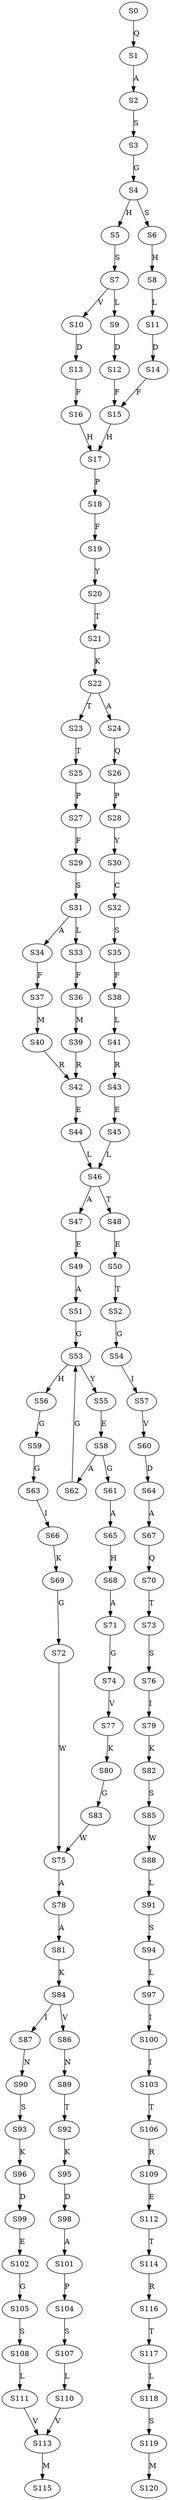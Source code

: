 strict digraph  {
	S0 -> S1 [ label = Q ];
	S1 -> S2 [ label = A ];
	S2 -> S3 [ label = S ];
	S3 -> S4 [ label = G ];
	S4 -> S5 [ label = H ];
	S4 -> S6 [ label = S ];
	S5 -> S7 [ label = S ];
	S6 -> S8 [ label = H ];
	S7 -> S9 [ label = L ];
	S7 -> S10 [ label = V ];
	S8 -> S11 [ label = L ];
	S9 -> S12 [ label = D ];
	S10 -> S13 [ label = D ];
	S11 -> S14 [ label = D ];
	S12 -> S15 [ label = F ];
	S13 -> S16 [ label = F ];
	S14 -> S15 [ label = F ];
	S15 -> S17 [ label = H ];
	S16 -> S17 [ label = H ];
	S17 -> S18 [ label = P ];
	S18 -> S19 [ label = F ];
	S19 -> S20 [ label = Y ];
	S20 -> S21 [ label = T ];
	S21 -> S22 [ label = K ];
	S22 -> S23 [ label = T ];
	S22 -> S24 [ label = A ];
	S23 -> S25 [ label = T ];
	S24 -> S26 [ label = Q ];
	S25 -> S27 [ label = P ];
	S26 -> S28 [ label = P ];
	S27 -> S29 [ label = F ];
	S28 -> S30 [ label = Y ];
	S29 -> S31 [ label = S ];
	S30 -> S32 [ label = C ];
	S31 -> S33 [ label = L ];
	S31 -> S34 [ label = A ];
	S32 -> S35 [ label = S ];
	S33 -> S36 [ label = F ];
	S34 -> S37 [ label = F ];
	S35 -> S38 [ label = F ];
	S36 -> S39 [ label = M ];
	S37 -> S40 [ label = M ];
	S38 -> S41 [ label = L ];
	S39 -> S42 [ label = R ];
	S40 -> S42 [ label = R ];
	S41 -> S43 [ label = R ];
	S42 -> S44 [ label = E ];
	S43 -> S45 [ label = E ];
	S44 -> S46 [ label = L ];
	S45 -> S46 [ label = L ];
	S46 -> S47 [ label = A ];
	S46 -> S48 [ label = T ];
	S47 -> S49 [ label = E ];
	S48 -> S50 [ label = E ];
	S49 -> S51 [ label = A ];
	S50 -> S52 [ label = T ];
	S51 -> S53 [ label = G ];
	S52 -> S54 [ label = G ];
	S53 -> S55 [ label = Y ];
	S53 -> S56 [ label = H ];
	S54 -> S57 [ label = I ];
	S55 -> S58 [ label = E ];
	S56 -> S59 [ label = G ];
	S57 -> S60 [ label = V ];
	S58 -> S61 [ label = G ];
	S58 -> S62 [ label = A ];
	S59 -> S63 [ label = G ];
	S60 -> S64 [ label = D ];
	S61 -> S65 [ label = A ];
	S62 -> S53 [ label = G ];
	S63 -> S66 [ label = I ];
	S64 -> S67 [ label = A ];
	S65 -> S68 [ label = H ];
	S66 -> S69 [ label = K ];
	S67 -> S70 [ label = Q ];
	S68 -> S71 [ label = A ];
	S69 -> S72 [ label = G ];
	S70 -> S73 [ label = T ];
	S71 -> S74 [ label = G ];
	S72 -> S75 [ label = W ];
	S73 -> S76 [ label = S ];
	S74 -> S77 [ label = V ];
	S75 -> S78 [ label = A ];
	S76 -> S79 [ label = I ];
	S77 -> S80 [ label = K ];
	S78 -> S81 [ label = A ];
	S79 -> S82 [ label = K ];
	S80 -> S83 [ label = G ];
	S81 -> S84 [ label = K ];
	S82 -> S85 [ label = S ];
	S83 -> S75 [ label = W ];
	S84 -> S86 [ label = V ];
	S84 -> S87 [ label = I ];
	S85 -> S88 [ label = W ];
	S86 -> S89 [ label = N ];
	S87 -> S90 [ label = N ];
	S88 -> S91 [ label = L ];
	S89 -> S92 [ label = T ];
	S90 -> S93 [ label = S ];
	S91 -> S94 [ label = S ];
	S92 -> S95 [ label = K ];
	S93 -> S96 [ label = K ];
	S94 -> S97 [ label = L ];
	S95 -> S98 [ label = D ];
	S96 -> S99 [ label = D ];
	S97 -> S100 [ label = I ];
	S98 -> S101 [ label = A ];
	S99 -> S102 [ label = E ];
	S100 -> S103 [ label = I ];
	S101 -> S104 [ label = P ];
	S102 -> S105 [ label = G ];
	S103 -> S106 [ label = T ];
	S104 -> S107 [ label = S ];
	S105 -> S108 [ label = S ];
	S106 -> S109 [ label = R ];
	S107 -> S110 [ label = L ];
	S108 -> S111 [ label = L ];
	S109 -> S112 [ label = E ];
	S110 -> S113 [ label = V ];
	S111 -> S113 [ label = V ];
	S112 -> S114 [ label = T ];
	S113 -> S115 [ label = M ];
	S114 -> S116 [ label = R ];
	S116 -> S117 [ label = T ];
	S117 -> S118 [ label = L ];
	S118 -> S119 [ label = S ];
	S119 -> S120 [ label = M ];
}

